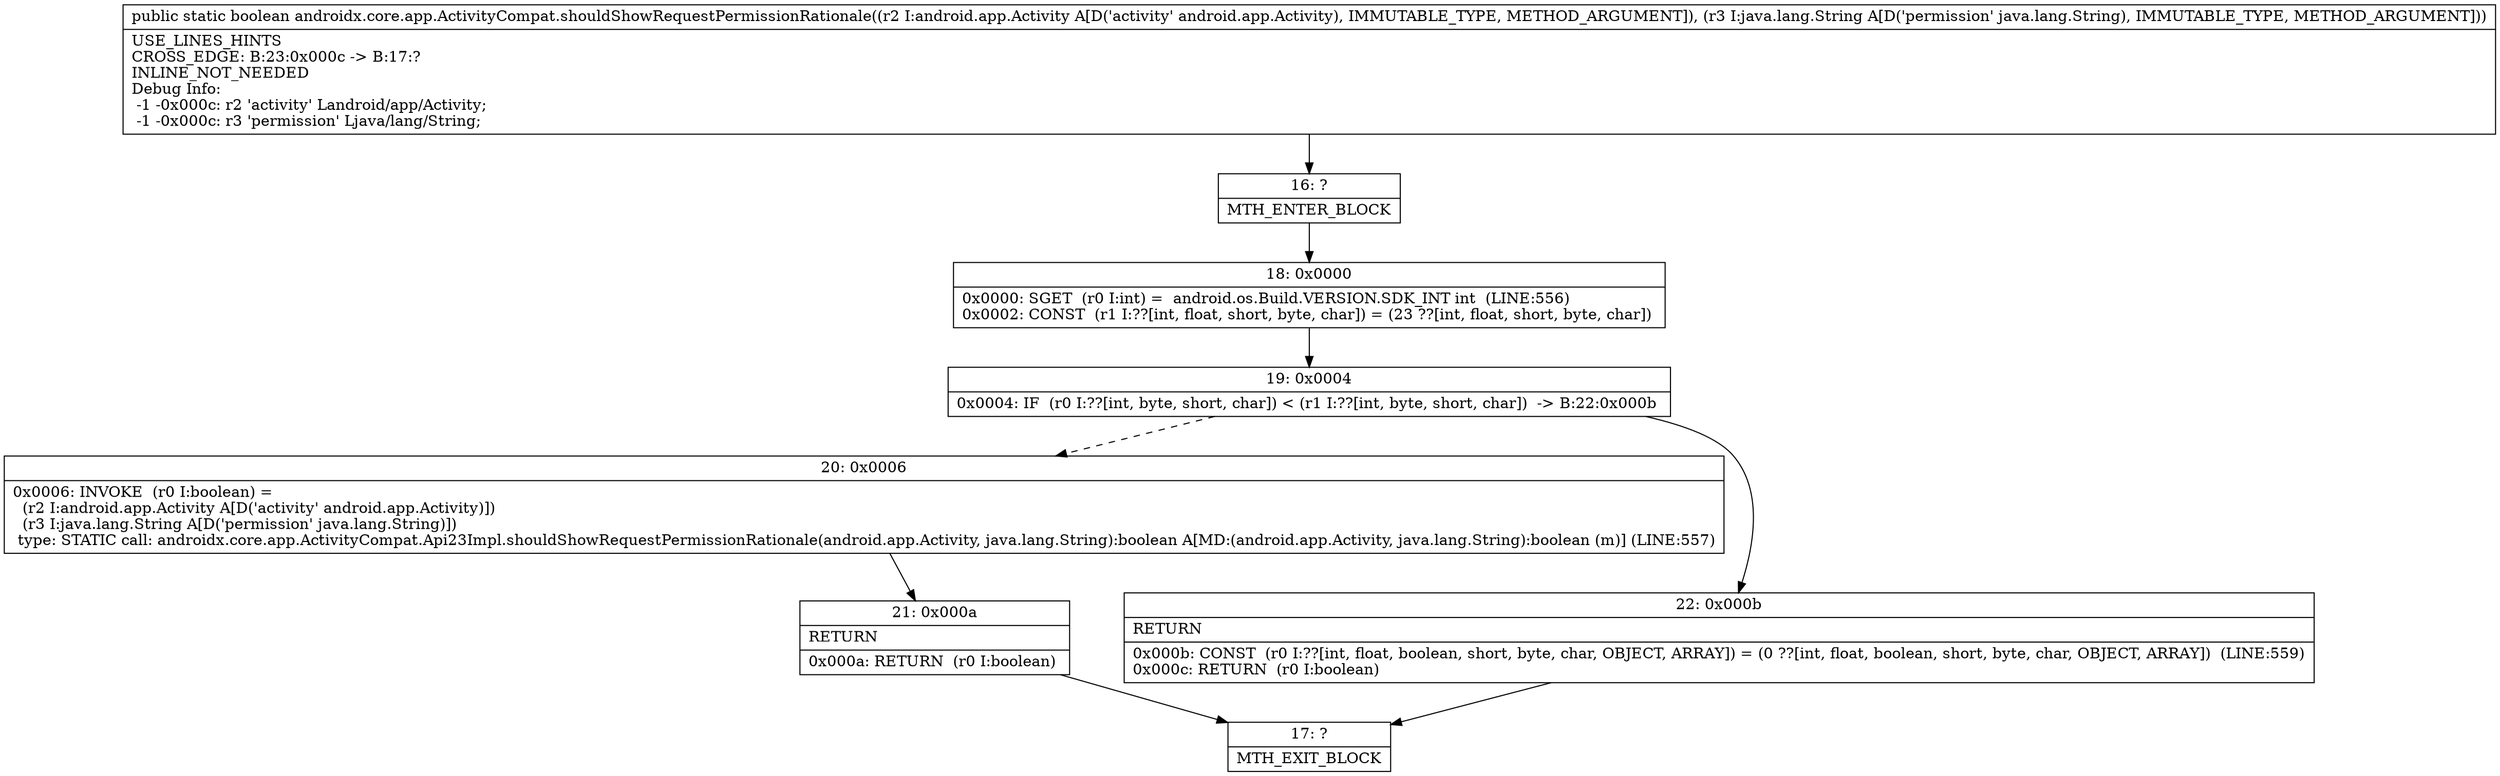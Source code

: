 digraph "CFG forandroidx.core.app.ActivityCompat.shouldShowRequestPermissionRationale(Landroid\/app\/Activity;Ljava\/lang\/String;)Z" {
Node_16 [shape=record,label="{16\:\ ?|MTH_ENTER_BLOCK\l}"];
Node_18 [shape=record,label="{18\:\ 0x0000|0x0000: SGET  (r0 I:int) =  android.os.Build.VERSION.SDK_INT int  (LINE:556)\l0x0002: CONST  (r1 I:??[int, float, short, byte, char]) = (23 ??[int, float, short, byte, char]) \l}"];
Node_19 [shape=record,label="{19\:\ 0x0004|0x0004: IF  (r0 I:??[int, byte, short, char]) \< (r1 I:??[int, byte, short, char])  \-\> B:22:0x000b \l}"];
Node_20 [shape=record,label="{20\:\ 0x0006|0x0006: INVOKE  (r0 I:boolean) = \l  (r2 I:android.app.Activity A[D('activity' android.app.Activity)])\l  (r3 I:java.lang.String A[D('permission' java.lang.String)])\l type: STATIC call: androidx.core.app.ActivityCompat.Api23Impl.shouldShowRequestPermissionRationale(android.app.Activity, java.lang.String):boolean A[MD:(android.app.Activity, java.lang.String):boolean (m)] (LINE:557)\l}"];
Node_21 [shape=record,label="{21\:\ 0x000a|RETURN\l|0x000a: RETURN  (r0 I:boolean) \l}"];
Node_17 [shape=record,label="{17\:\ ?|MTH_EXIT_BLOCK\l}"];
Node_22 [shape=record,label="{22\:\ 0x000b|RETURN\l|0x000b: CONST  (r0 I:??[int, float, boolean, short, byte, char, OBJECT, ARRAY]) = (0 ??[int, float, boolean, short, byte, char, OBJECT, ARRAY])  (LINE:559)\l0x000c: RETURN  (r0 I:boolean) \l}"];
MethodNode[shape=record,label="{public static boolean androidx.core.app.ActivityCompat.shouldShowRequestPermissionRationale((r2 I:android.app.Activity A[D('activity' android.app.Activity), IMMUTABLE_TYPE, METHOD_ARGUMENT]), (r3 I:java.lang.String A[D('permission' java.lang.String), IMMUTABLE_TYPE, METHOD_ARGUMENT]))  | USE_LINES_HINTS\lCROSS_EDGE: B:23:0x000c \-\> B:17:?\lINLINE_NOT_NEEDED\lDebug Info:\l  \-1 \-0x000c: r2 'activity' Landroid\/app\/Activity;\l  \-1 \-0x000c: r3 'permission' Ljava\/lang\/String;\l}"];
MethodNode -> Node_16;Node_16 -> Node_18;
Node_18 -> Node_19;
Node_19 -> Node_20[style=dashed];
Node_19 -> Node_22;
Node_20 -> Node_21;
Node_21 -> Node_17;
Node_22 -> Node_17;
}

